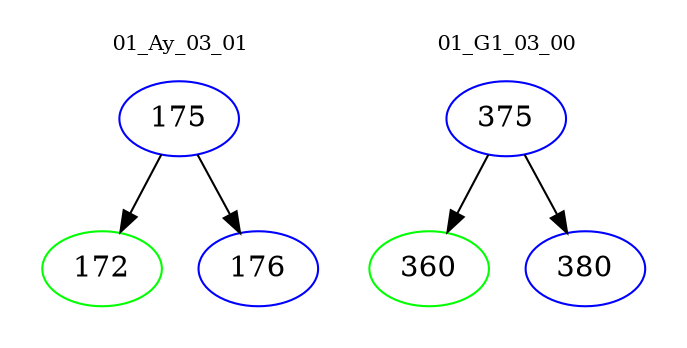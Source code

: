 digraph{
subgraph cluster_0 {
color = white
label = "01_Ay_03_01";
fontsize=10;
T0_175 [label="175", color="blue"]
T0_175 -> T0_172 [color="black"]
T0_172 [label="172", color="green"]
T0_175 -> T0_176 [color="black"]
T0_176 [label="176", color="blue"]
}
subgraph cluster_1 {
color = white
label = "01_G1_03_00";
fontsize=10;
T1_375 [label="375", color="blue"]
T1_375 -> T1_360 [color="black"]
T1_360 [label="360", color="green"]
T1_375 -> T1_380 [color="black"]
T1_380 [label="380", color="blue"]
}
}
